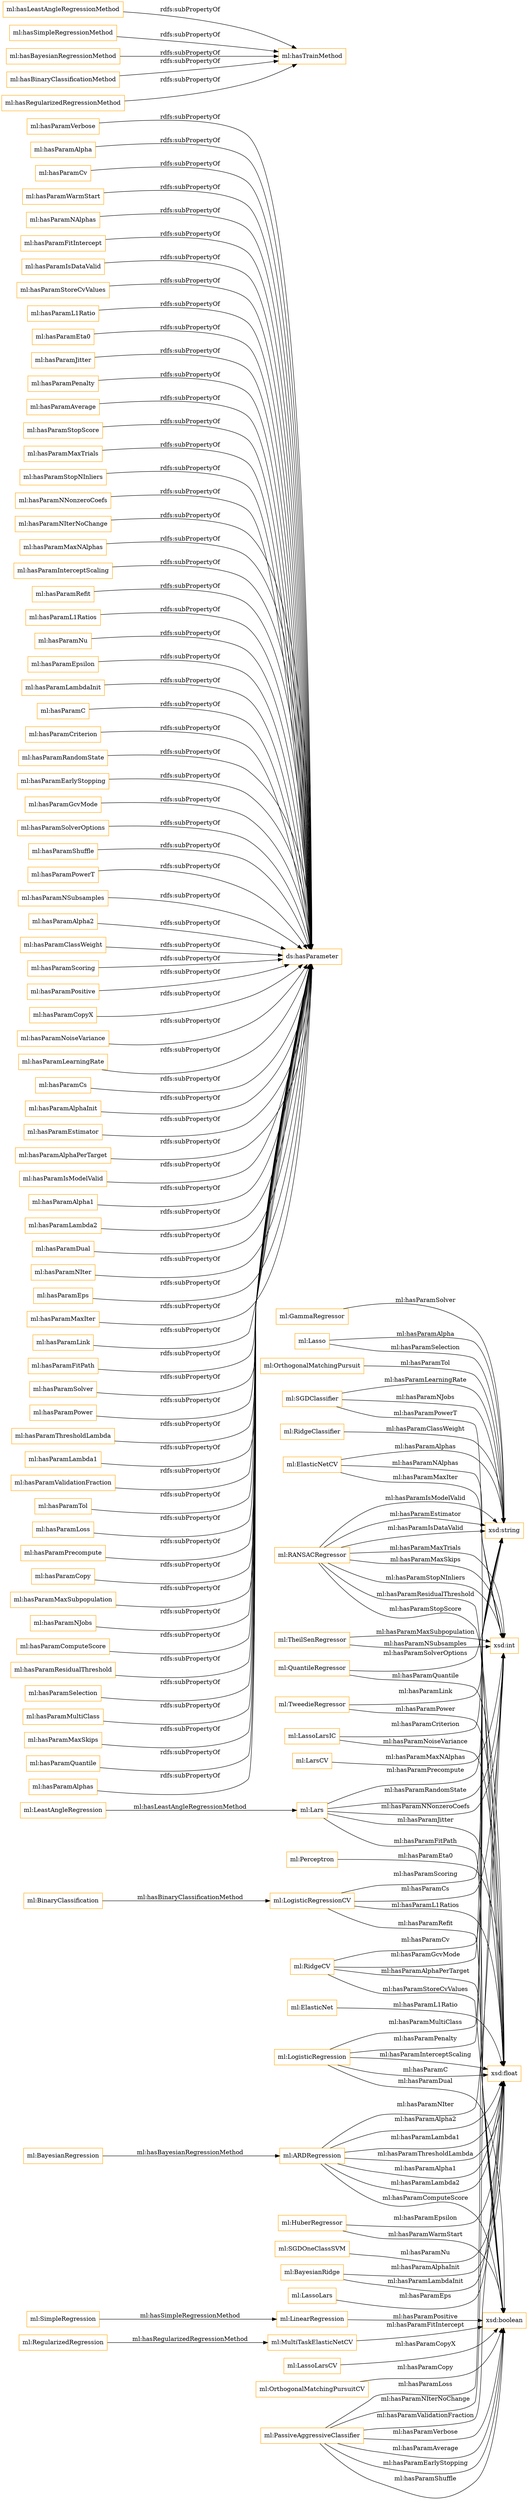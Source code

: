 digraph ar2dtool_diagram { 
rankdir=LR;
size="1501"
node [shape = rectangle, color="orange"]; "ml:ElasticNetCV" "ml:SGDOneClassSVM" "ml:HuberRegressor" "ml:LassoLarsIC" "ml:TweedieRegressor" "ml:RANSACRegressor" "ml:LogisticRegression" "ml:RegularizedRegression" "ml:OrthogonalMatchingPursuit" "ml:LeastAngleRegression" "ml:ElasticNet" "ml:BayesianRidge" "ml:LogisticRegressionCV" "ml:LassoLarsCV" "ml:Lars" "ml:BayesianRegression" "ml:OrthogonalMatchingPursuitCV" "ml:LassoLars" "ml:SGDClassifier" "ml:RidgeClassifier" "ml:LarsCV" "ml:QuantileRegressor" "ml:Perceptron" "ml:LinearRegression" "ml:SimpleRegression" "ml:BinaryClassification" "ml:TheilSenRegressor" "ml:PassiveAggressiveClassifier" "ml:ARDRegression" "ml:GammaRegressor" "ml:Lasso" "ml:RidgeCV" "ml:MultiTaskElasticNetCV" ; /*classes style*/
	"ml:hasParamVerbose" -> "ds:hasParameter" [ label = "rdfs:subPropertyOf" ];
	"ml:hasParamAlpha" -> "ds:hasParameter" [ label = "rdfs:subPropertyOf" ];
	"ml:hasParamCv" -> "ds:hasParameter" [ label = "rdfs:subPropertyOf" ];
	"ml:hasParamWarmStart" -> "ds:hasParameter" [ label = "rdfs:subPropertyOf" ];
	"ml:hasParamNAlphas" -> "ds:hasParameter" [ label = "rdfs:subPropertyOf" ];
	"ml:hasParamFitIntercept" -> "ds:hasParameter" [ label = "rdfs:subPropertyOf" ];
	"ml:hasParamIsDataValid" -> "ds:hasParameter" [ label = "rdfs:subPropertyOf" ];
	"ml:hasParamStoreCvValues" -> "ds:hasParameter" [ label = "rdfs:subPropertyOf" ];
	"ml:hasParamL1Ratio" -> "ds:hasParameter" [ label = "rdfs:subPropertyOf" ];
	"ml:hasParamEta0" -> "ds:hasParameter" [ label = "rdfs:subPropertyOf" ];
	"ml:hasParamJitter" -> "ds:hasParameter" [ label = "rdfs:subPropertyOf" ];
	"ml:hasParamPenalty" -> "ds:hasParameter" [ label = "rdfs:subPropertyOf" ];
	"ml:hasParamAverage" -> "ds:hasParameter" [ label = "rdfs:subPropertyOf" ];
	"ml:hasParamStopScore" -> "ds:hasParameter" [ label = "rdfs:subPropertyOf" ];
	"ml:hasParamMaxTrials" -> "ds:hasParameter" [ label = "rdfs:subPropertyOf" ];
	"ml:hasParamStopNInliers" -> "ds:hasParameter" [ label = "rdfs:subPropertyOf" ];
	"ml:hasParamNNonzeroCoefs" -> "ds:hasParameter" [ label = "rdfs:subPropertyOf" ];
	"ml:hasParamNIterNoChange" -> "ds:hasParameter" [ label = "rdfs:subPropertyOf" ];
	"ml:hasParamMaxNAlphas" -> "ds:hasParameter" [ label = "rdfs:subPropertyOf" ];
	"ml:hasParamInterceptScaling" -> "ds:hasParameter" [ label = "rdfs:subPropertyOf" ];
	"ml:hasParamRefit" -> "ds:hasParameter" [ label = "rdfs:subPropertyOf" ];
	"ml:hasParamL1Ratios" -> "ds:hasParameter" [ label = "rdfs:subPropertyOf" ];
	"ml:hasParamNu" -> "ds:hasParameter" [ label = "rdfs:subPropertyOf" ];
	"ml:hasParamEpsilon" -> "ds:hasParameter" [ label = "rdfs:subPropertyOf" ];
	"ml:hasParamLambdaInit" -> "ds:hasParameter" [ label = "rdfs:subPropertyOf" ];
	"ml:hasParamC" -> "ds:hasParameter" [ label = "rdfs:subPropertyOf" ];
	"ml:hasParamCriterion" -> "ds:hasParameter" [ label = "rdfs:subPropertyOf" ];
	"ml:hasParamRandomState" -> "ds:hasParameter" [ label = "rdfs:subPropertyOf" ];
	"ml:hasParamEarlyStopping" -> "ds:hasParameter" [ label = "rdfs:subPropertyOf" ];
	"ml:hasParamGcvMode" -> "ds:hasParameter" [ label = "rdfs:subPropertyOf" ];
	"ml:hasParamSolverOptions" -> "ds:hasParameter" [ label = "rdfs:subPropertyOf" ];
	"ml:hasParamShuffle" -> "ds:hasParameter" [ label = "rdfs:subPropertyOf" ];
	"ml:hasParamPowerT" -> "ds:hasParameter" [ label = "rdfs:subPropertyOf" ];
	"ml:hasParamNSubsamples" -> "ds:hasParameter" [ label = "rdfs:subPropertyOf" ];
	"ml:hasParamAlpha2" -> "ds:hasParameter" [ label = "rdfs:subPropertyOf" ];
	"ml:hasParamClassWeight" -> "ds:hasParameter" [ label = "rdfs:subPropertyOf" ];
	"ml:hasParamScoring" -> "ds:hasParameter" [ label = "rdfs:subPropertyOf" ];
	"ml:hasParamPositive" -> "ds:hasParameter" [ label = "rdfs:subPropertyOf" ];
	"ml:hasLeastAngleRegressionMethod" -> "ml:hasTrainMethod" [ label = "rdfs:subPropertyOf" ];
	"ml:hasParamCopyX" -> "ds:hasParameter" [ label = "rdfs:subPropertyOf" ];
	"ml:hasSimpleRegressionMethod" -> "ml:hasTrainMethod" [ label = "rdfs:subPropertyOf" ];
	"ml:hasParamNoiseVariance" -> "ds:hasParameter" [ label = "rdfs:subPropertyOf" ];
	"ml:hasParamLearningRate" -> "ds:hasParameter" [ label = "rdfs:subPropertyOf" ];
	"ml:hasParamCs" -> "ds:hasParameter" [ label = "rdfs:subPropertyOf" ];
	"ml:hasParamAlphaInit" -> "ds:hasParameter" [ label = "rdfs:subPropertyOf" ];
	"ml:hasParamEstimator" -> "ds:hasParameter" [ label = "rdfs:subPropertyOf" ];
	"ml:hasParamAlphaPerTarget" -> "ds:hasParameter" [ label = "rdfs:subPropertyOf" ];
	"ml:hasParamIsModelValid" -> "ds:hasParameter" [ label = "rdfs:subPropertyOf" ];
	"ml:hasParamAlpha1" -> "ds:hasParameter" [ label = "rdfs:subPropertyOf" ];
	"ml:hasParamLambda2" -> "ds:hasParameter" [ label = "rdfs:subPropertyOf" ];
	"ml:hasParamDual" -> "ds:hasParameter" [ label = "rdfs:subPropertyOf" ];
	"ml:hasParamNIter" -> "ds:hasParameter" [ label = "rdfs:subPropertyOf" ];
	"ml:hasParamEps" -> "ds:hasParameter" [ label = "rdfs:subPropertyOf" ];
	"ml:hasBayesianRegressionMethod" -> "ml:hasTrainMethod" [ label = "rdfs:subPropertyOf" ];
	"ml:hasParamMaxIter" -> "ds:hasParameter" [ label = "rdfs:subPropertyOf" ];
	"ml:hasParamLink" -> "ds:hasParameter" [ label = "rdfs:subPropertyOf" ];
	"ml:hasBinaryClassificationMethod" -> "ml:hasTrainMethod" [ label = "rdfs:subPropertyOf" ];
	"ml:hasParamFitPath" -> "ds:hasParameter" [ label = "rdfs:subPropertyOf" ];
	"ml:hasParamSolver" -> "ds:hasParameter" [ label = "rdfs:subPropertyOf" ];
	"ml:hasParamPower" -> "ds:hasParameter" [ label = "rdfs:subPropertyOf" ];
	"ml:hasParamThresholdLambda" -> "ds:hasParameter" [ label = "rdfs:subPropertyOf" ];
	"ml:hasParamLambda1" -> "ds:hasParameter" [ label = "rdfs:subPropertyOf" ];
	"ml:hasParamValidationFraction" -> "ds:hasParameter" [ label = "rdfs:subPropertyOf" ];
	"ml:hasParamTol" -> "ds:hasParameter" [ label = "rdfs:subPropertyOf" ];
	"ml:hasParamLoss" -> "ds:hasParameter" [ label = "rdfs:subPropertyOf" ];
	"ml:hasParamPrecompute" -> "ds:hasParameter" [ label = "rdfs:subPropertyOf" ];
	"ml:hasParamCopy" -> "ds:hasParameter" [ label = "rdfs:subPropertyOf" ];
	"ml:hasParamMaxSubpopulation" -> "ds:hasParameter" [ label = "rdfs:subPropertyOf" ];
	"ml:hasRegularizedRegressionMethod" -> "ml:hasTrainMethod" [ label = "rdfs:subPropertyOf" ];
	"ml:hasParamNJobs" -> "ds:hasParameter" [ label = "rdfs:subPropertyOf" ];
	"ml:hasParamComputeScore" -> "ds:hasParameter" [ label = "rdfs:subPropertyOf" ];
	"ml:hasParamResidualThreshold" -> "ds:hasParameter" [ label = "rdfs:subPropertyOf" ];
	"ml:hasParamSelection" -> "ds:hasParameter" [ label = "rdfs:subPropertyOf" ];
	"ml:hasParamMultiClass" -> "ds:hasParameter" [ label = "rdfs:subPropertyOf" ];
	"ml:hasParamMaxSkips" -> "ds:hasParameter" [ label = "rdfs:subPropertyOf" ];
	"ml:hasParamQuantile" -> "ds:hasParameter" [ label = "rdfs:subPropertyOf" ];
	"ml:hasParamAlphas" -> "ds:hasParameter" [ label = "rdfs:subPropertyOf" ];
	"ml:BayesianRegression" -> "ml:ARDRegression" [ label = "ml:hasBayesianRegressionMethod" ];
	"ml:LassoLarsIC" -> "xsd:string" [ label = "ml:hasParamCriterion" ];
	"ml:LogisticRegression" -> "xsd:float" [ label = "ml:hasParamC" ];
	"ml:RidgeCV" -> "xsd:string" [ label = "ml:hasParamGcvMode" ];
	"ml:PassiveAggressiveClassifier" -> "xsd:float" [ label = "ml:hasParamValidationFraction" ];
	"ml:RANSACRegressor" -> "xsd:int" [ label = "ml:hasParamMaxSkips" ];
	"ml:LogisticRegressionCV" -> "xsd:int" [ label = "ml:hasParamCs" ];
	"ml:RidgeCV" -> "xsd:boolean" [ label = "ml:hasParamAlphaPerTarget" ];
	"ml:TweedieRegressor" -> "xsd:float" [ label = "ml:hasParamPower" ];
	"ml:RANSACRegressor" -> "xsd:float" [ label = "ml:hasParamStopScore" ];
	"ml:QuantileRegressor" -> "xsd:float" [ label = "ml:hasParamQuantile" ];
	"ml:Lasso" -> "xsd:string" [ label = "ml:hasParamAlpha" ];
	"ml:RidgeCV" -> "xsd:string" [ label = "ml:hasParamCv" ];
	"ml:LogisticRegressionCV" -> "xsd:string" [ label = "ml:hasParamScoring" ];
	"ml:TweedieRegressor" -> "xsd:string" [ label = "ml:hasParamLink" ];
	"ml:PassiveAggressiveClassifier" -> "xsd:boolean" [ label = "ml:hasParamAverage" ];
	"ml:TheilSenRegressor" -> "xsd:int" [ label = "ml:hasParamMaxSubpopulation" ];
	"ml:TheilSenRegressor" -> "xsd:int" [ label = "ml:hasParamNSubsamples" ];
	"ml:PassiveAggressiveClassifier" -> "xsd:boolean" [ label = "ml:hasParamEarlyStopping" ];
	"ml:LassoLarsCV" -> "xsd:boolean" [ label = "ml:hasParamCopyX" ];
	"ml:LassoLarsIC" -> "xsd:float" [ label = "ml:hasParamNoiseVariance" ];
	"ml:Lars" -> "xsd:string" [ label = "ml:hasParamPrecompute" ];
	"ml:PassiveAggressiveClassifier" -> "xsd:int" [ label = "ml:hasParamNIterNoChange" ];
	"ml:RANSACRegressor" -> "xsd:string" [ label = "ml:hasParamIsDataValid" ];
	"ml:SGDClassifier" -> "xsd:string" [ label = "ml:hasParamLearningRate" ];
	"ml:MultiTaskElasticNetCV" -> "xsd:boolean" [ label = "ml:hasParamFitIntercept" ];
	"ml:Lars" -> "xsd:float" [ label = "ml:hasParamJitter" ];
	"ml:LassoLars" -> "xsd:float" [ label = "ml:hasParamEps" ];
	"ml:ARDRegression" -> "xsd:float" [ label = "ml:hasParamAlpha1" ];
	"ml:ARDRegression" -> "xsd:float" [ label = "ml:hasParamAlpha2" ];
	"ml:RANSACRegressor" -> "xsd:int" [ label = "ml:hasParamStopNInliers" ];
	"ml:LogisticRegression" -> "xsd:string" [ label = "ml:hasParamMultiClass" ];
	"ml:SGDClassifier" -> "xsd:string" [ label = "ml:hasParamNJobs" ];
	"ml:ARDRegression" -> "xsd:float" [ label = "ml:hasParamLambda2" ];
	"ml:ARDRegression" -> "xsd:float" [ label = "ml:hasParamLambda1" ];
	"ml:LogisticRegression" -> "xsd:float" [ label = "ml:hasParamInterceptScaling" ];
	"ml:HuberRegressor" -> "xsd:float" [ label = "ml:hasParamEpsilon" ];
	"ml:OrthogonalMatchingPursuit" -> "xsd:string" [ label = "ml:hasParamTol" ];
	"ml:QuantileRegressor" -> "xsd:string" [ label = "ml:hasParamSolverOptions" ];
	"ml:ARDRegression" -> "xsd:int" [ label = "ml:hasParamNIter" ];
	"ml:RegularizedRegression" -> "ml:MultiTaskElasticNetCV" [ label = "ml:hasRegularizedRegressionMethod" ];
	"ml:ARDRegression" -> "xsd:float" [ label = "ml:hasParamThresholdLambda" ];
	"ml:PassiveAggressiveClassifier" -> "xsd:string" [ label = "ml:hasParamLoss" ];
	"ml:Lars" -> "xsd:boolean" [ label = "ml:hasParamFitPath" ];
	"ml:LogisticRegressionCV" -> "xsd:float" [ label = "ml:hasParamL1Ratios" ];
	"ml:GammaRegressor" -> "xsd:string" [ label = "ml:hasParamSolver" ];
	"ml:SimpleRegression" -> "ml:LinearRegression" [ label = "ml:hasSimpleRegressionMethod" ];
	"ml:RANSACRegressor" -> "xsd:string" [ label = "ml:hasParamIsModelValid" ];
	"ml:LogisticRegressionCV" -> "xsd:boolean" [ label = "ml:hasParamRefit" ];
	"ml:ElasticNet" -> "xsd:float" [ label = "ml:hasParamL1Ratio" ];
	"ml:LarsCV" -> "xsd:int" [ label = "ml:hasParamMaxNAlphas" ];
	"ml:SGDClassifier" -> "xsd:float" [ label = "ml:hasParamPowerT" ];
	"ml:BayesianRidge" -> "xsd:float" [ label = "ml:hasParamAlphaInit" ];
	"ml:PassiveAggressiveClassifier" -> "xsd:boolean" [ label = "ml:hasParamShuffle" ];
	"ml:LogisticRegression" -> "xsd:boolean" [ label = "ml:hasParamDual" ];
	"ml:ElasticNetCV" -> "xsd:int" [ label = "ml:hasParamMaxIter" ];
	"ml:BinaryClassification" -> "ml:LogisticRegressionCV" [ label = "ml:hasBinaryClassificationMethod" ];
	"ml:ARDRegression" -> "xsd:boolean" [ label = "ml:hasParamComputeScore" ];
	"ml:OrthogonalMatchingPursuitCV" -> "xsd:boolean" [ label = "ml:hasParamCopy" ];
	"ml:RidgeCV" -> "xsd:boolean" [ label = "ml:hasParamStoreCvValues" ];
	"ml:SGDOneClassSVM" -> "xsd:float" [ label = "ml:hasParamNu" ];
	"ml:Lars" -> "xsd:int" [ label = "ml:hasParamNNonzeroCoefs" ];
	"ml:RidgeClassifier" -> "xsd:string" [ label = "ml:hasParamClassWeight" ];
	"ml:RANSACRegressor" -> "xsd:float" [ label = "ml:hasParamResidualThreshold" ];
	"ml:PassiveAggressiveClassifier" -> "xsd:boolean" [ label = "ml:hasParamVerbose" ];
	"ml:Lars" -> "xsd:int" [ label = "ml:hasParamRandomState" ];
	"ml:BayesianRidge" -> "xsd:float" [ label = "ml:hasParamLambdaInit" ];
	"ml:ElasticNetCV" -> "xsd:string" [ label = "ml:hasParamAlphas" ];
	"ml:HuberRegressor" -> "xsd:boolean" [ label = "ml:hasParamWarmStart" ];
	"ml:RANSACRegressor" -> "xsd:string" [ label = "ml:hasParamEstimator" ];
	"ml:Lasso" -> "xsd:string" [ label = "ml:hasParamSelection" ];
	"ml:ElasticNetCV" -> "xsd:int" [ label = "ml:hasParamNAlphas" ];
	"ml:RANSACRegressor" -> "xsd:int" [ label = "ml:hasParamMaxTrials" ];
	"ml:LinearRegression" -> "xsd:boolean" [ label = "ml:hasParamPositive" ];
	"ml:LeastAngleRegression" -> "ml:Lars" [ label = "ml:hasLeastAngleRegressionMethod" ];
	"ml:Perceptron" -> "xsd:float" [ label = "ml:hasParamEta0" ];
	"ml:LogisticRegression" -> "xsd:string" [ label = "ml:hasParamPenalty" ];

}
